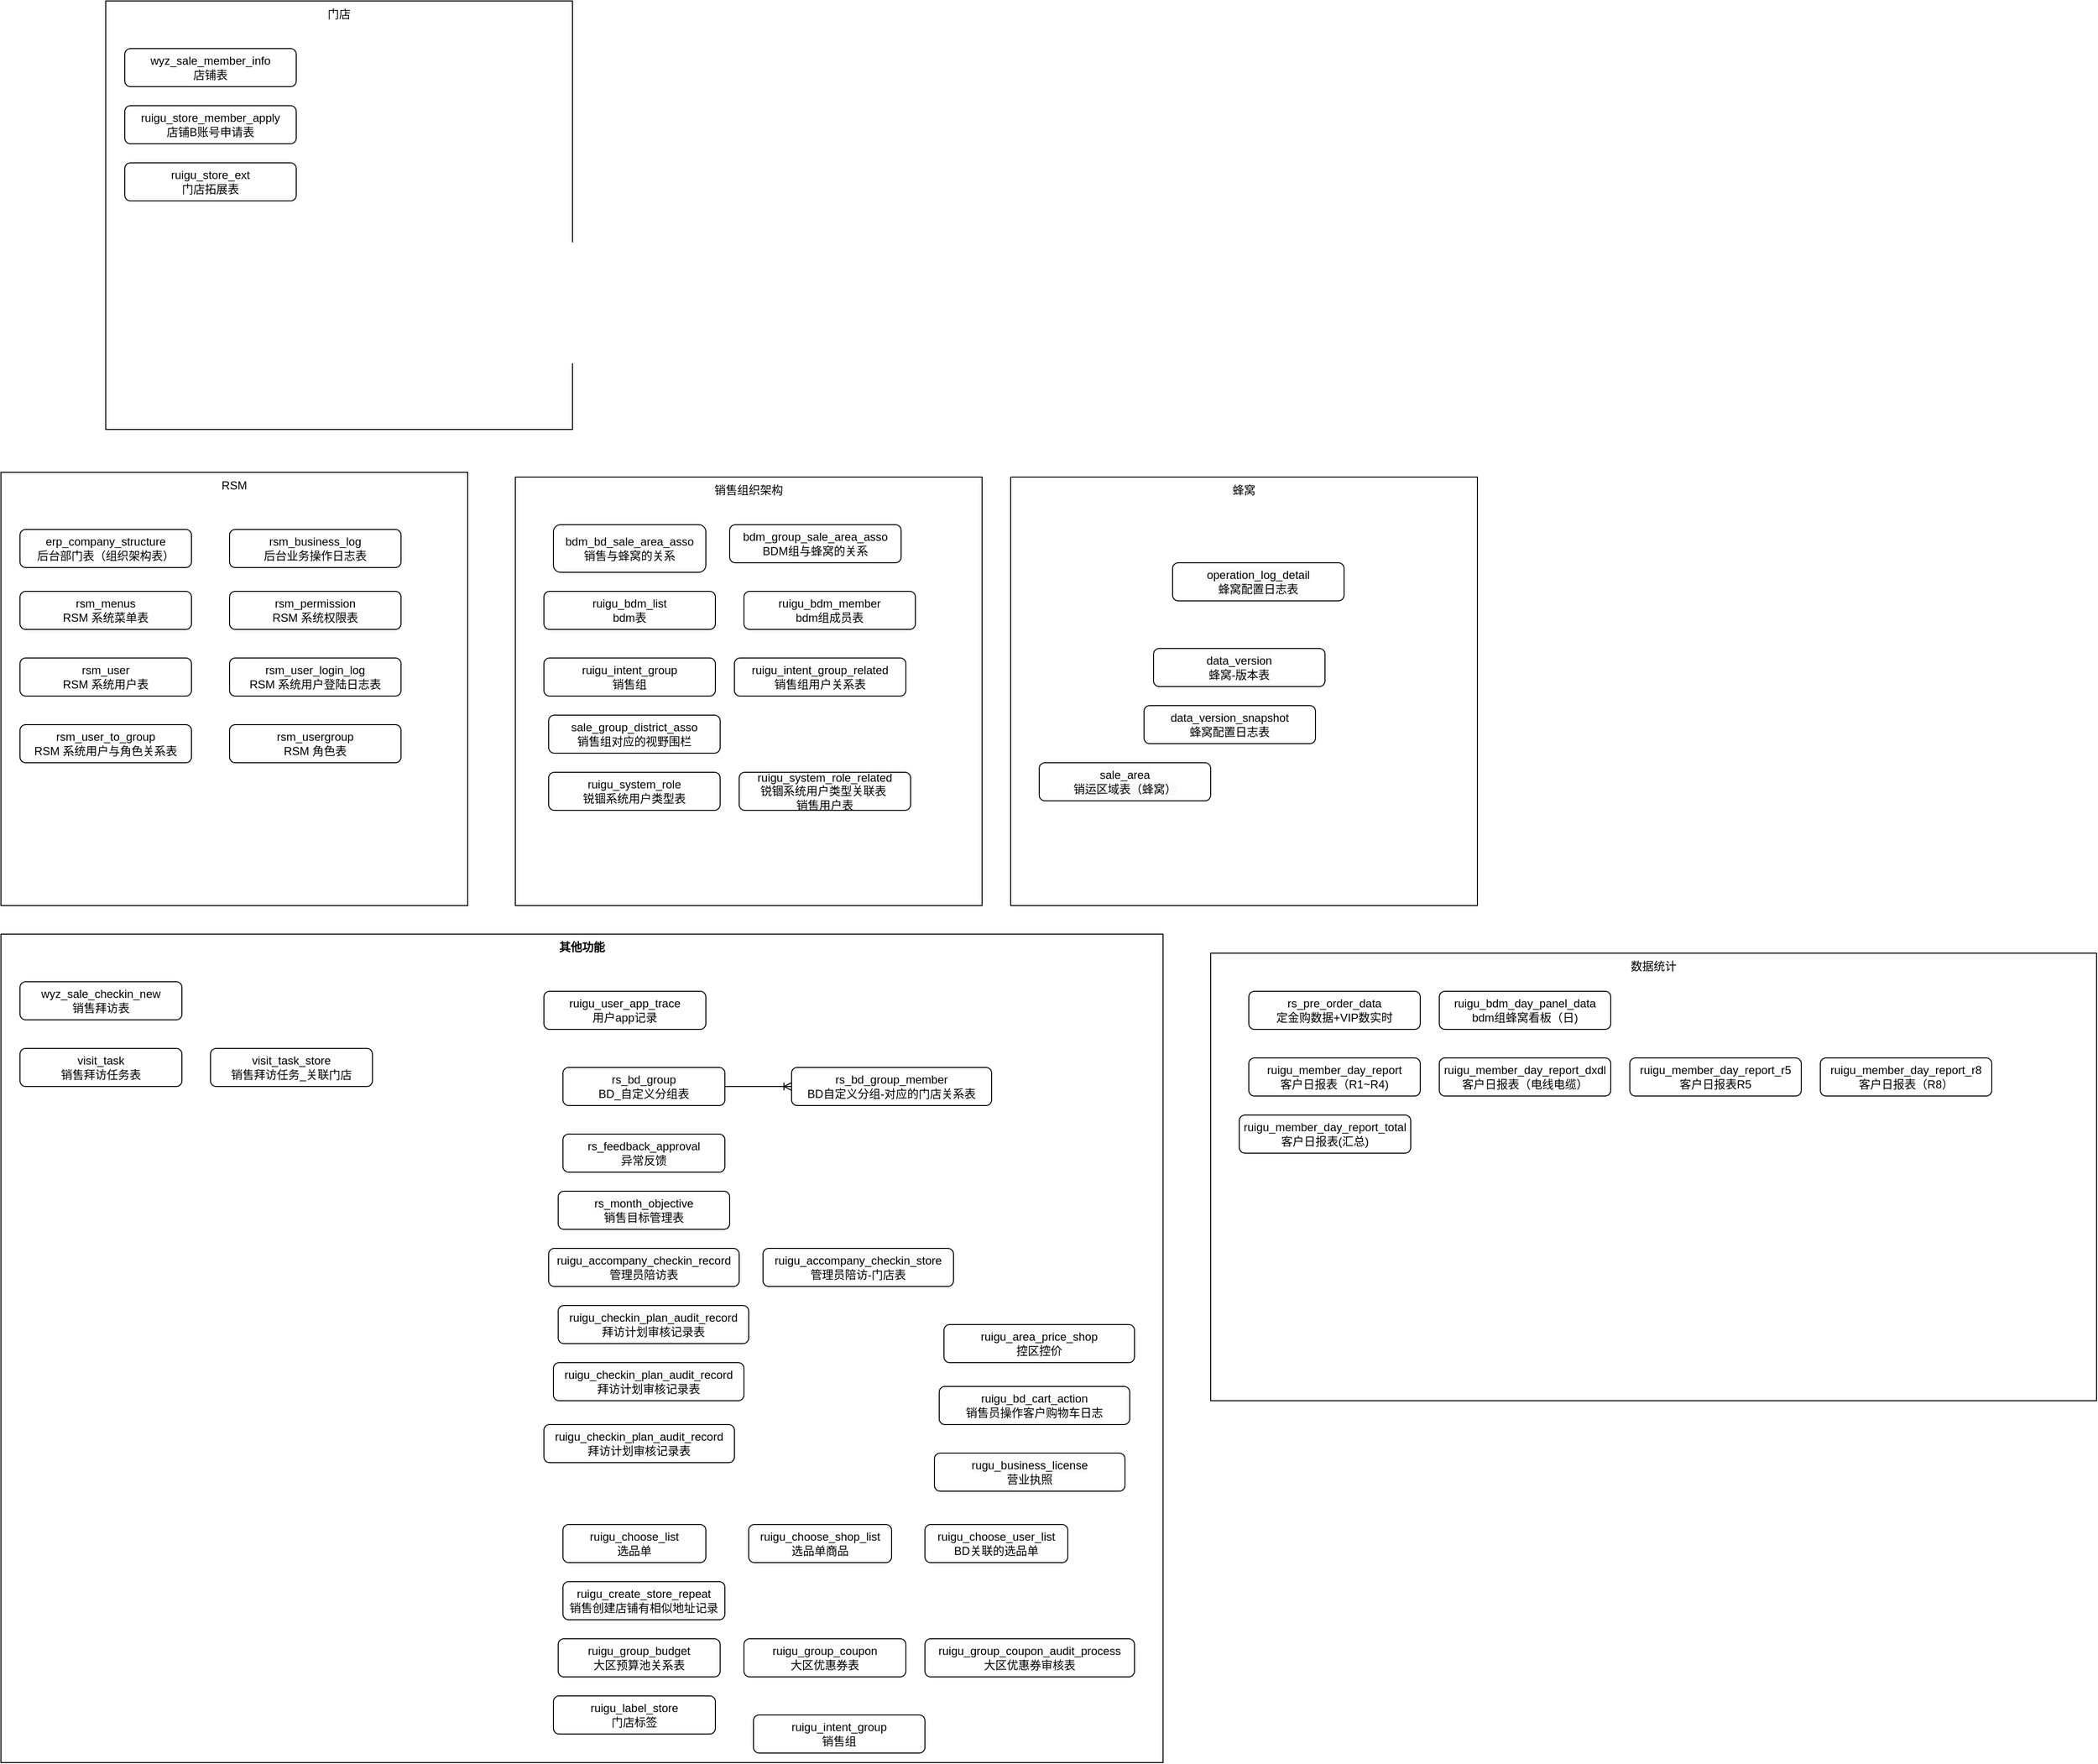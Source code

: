 <mxfile version="24.7.7">
  <diagram id="R2lEEEUBdFMjLlhIrx00" name="Page-1">
    <mxGraphModel dx="1866" dy="2131" grid="1" gridSize="10" guides="1" tooltips="1" connect="1" arrows="1" fold="1" page="1" pageScale="1" pageWidth="850" pageHeight="1100" math="0" shadow="0" extFonts="Permanent Marker^https://fonts.googleapis.com/css?family=Permanent+Marker">
      <root>
        <mxCell id="0" />
        <mxCell id="1" parent="0" />
        <mxCell id="voOGj-463A1Rn_cRMt4_-20" value="RSM" style="rounded=0;whiteSpace=wrap;html=1;verticalAlign=top;" parent="1" vertex="1">
          <mxGeometry x="20" y="-255" width="490" height="455" as="geometry" />
        </mxCell>
        <mxCell id="voOGj-463A1Rn_cRMt4_-18" value="蜂窝" style="rounded=0;whiteSpace=wrap;html=1;verticalAlign=top;" parent="1" vertex="1">
          <mxGeometry x="1080" y="-250" width="490" height="450" as="geometry" />
        </mxCell>
        <mxCell id="voOGj-463A1Rn_cRMt4_-17" value="销售组织架构" style="rounded=0;whiteSpace=wrap;html=1;verticalAlign=top;" parent="1" vertex="1">
          <mxGeometry x="560" y="-250" width="490" height="450" as="geometry" />
        </mxCell>
        <mxCell id="voOGj-463A1Rn_cRMt4_-10" value="其他功能" style="rounded=0;whiteSpace=wrap;html=1;verticalAlign=top;fontStyle=1" parent="1" vertex="1">
          <mxGeometry x="20" y="230" width="1220" height="870" as="geometry" />
        </mxCell>
        <mxCell id="pBtrlKyEKU45YTtjNklL-4" value="bdm_bd_sale_area_asso&lt;br&gt;销售与蜂窝的关系" style="rounded=1;whiteSpace=wrap;html=1;" parent="1" vertex="1">
          <mxGeometry x="600" y="-200" width="160" height="50" as="geometry" />
        </mxCell>
        <mxCell id="pBtrlKyEKU45YTtjNklL-7" value="bdm_group_sale_area_asso&lt;br&gt;BDM组与蜂窝的关系" style="rounded=1;whiteSpace=wrap;html=1;" parent="1" vertex="1">
          <mxGeometry x="785" y="-200" width="180" height="40" as="geometry" />
        </mxCell>
        <mxCell id="pBtrlKyEKU45YTtjNklL-8" value="erp_company_structure&lt;br&gt;后台部门表（组织架构表）" style="rounded=1;whiteSpace=wrap;html=1;" parent="1" vertex="1">
          <mxGeometry x="40" y="-195" width="180" height="40" as="geometry" />
        </mxCell>
        <mxCell id="voOGj-463A1Rn_cRMt4_-2" value="&lt;span style=&quot;color: rgb(0, 0, 0); font-family: Helvetica; font-size: 12px; font-style: normal; font-variant-ligatures: normal; font-variant-caps: normal; font-weight: 400; letter-spacing: normal; orphans: 2; text-align: left; text-indent: 0px; text-transform: none; widows: 2; word-spacing: 0px; -webkit-text-stroke-width: 0px; white-space: normal; background-color: rgb(251, 251, 251); text-decoration-thickness: initial; text-decoration-style: initial; text-decoration-color: initial; display: inline !important; float: none;&quot;&gt;operation_log_detail&lt;br&gt;蜂窝配置日志表&lt;/span&gt;" style="rounded=1;whiteSpace=wrap;html=1;" parent="1" vertex="1">
          <mxGeometry x="1250" y="-160" width="180" height="40" as="geometry" />
        </mxCell>
        <mxCell id="voOGj-463A1Rn_cRMt4_-3" value="&lt;span style=&quot;color: rgb(0, 0, 0); font-family: Helvetica; font-size: 12px; font-style: normal; font-variant-ligatures: normal; font-variant-caps: normal; font-weight: 400; letter-spacing: normal; orphans: 2; text-align: left; text-indent: 0px; text-transform: none; widows: 2; word-spacing: 0px; -webkit-text-stroke-width: 0px; white-space: normal; background-color: rgb(251, 251, 251); text-decoration-thickness: initial; text-decoration-style: initial; text-decoration-color: initial; display: inline !important; float: none;&quot;&gt;data_version&lt;br&gt;蜂窝-版本表&lt;/span&gt;" style="rounded=1;whiteSpace=wrap;html=1;" parent="1" vertex="1">
          <mxGeometry x="1230" y="-70" width="180" height="40" as="geometry" />
        </mxCell>
        <mxCell id="voOGj-463A1Rn_cRMt4_-4" value="&lt;span style=&quot;color: rgb(0, 0, 0); font-family: Helvetica; font-size: 12px; font-style: normal; font-variant-ligatures: normal; font-variant-caps: normal; font-weight: 400; letter-spacing: normal; orphans: 2; text-align: left; text-indent: 0px; text-transform: none; widows: 2; word-spacing: 0px; -webkit-text-stroke-width: 0px; white-space: normal; background-color: rgb(251, 251, 251); text-decoration-thickness: initial; text-decoration-style: initial; text-decoration-color: initial; display: inline !important; float: none;&quot;&gt;data_version_snapshot&lt;br&gt;蜂窝配置日志表&lt;/span&gt;" style="rounded=1;whiteSpace=wrap;html=1;" parent="1" vertex="1">
          <mxGeometry x="1220" y="-10" width="180" height="40" as="geometry" />
        </mxCell>
        <mxCell id="voOGj-463A1Rn_cRMt4_-6" value="rs_bd_group&lt;br&gt;BD_自定义分组表" style="rounded=1;whiteSpace=wrap;html=1;" parent="1" vertex="1">
          <mxGeometry x="610" y="370" width="170" height="40" as="geometry" />
        </mxCell>
        <mxCell id="voOGj-463A1Rn_cRMt4_-7" value="rs_bd_group_member&lt;br&gt;BD自定义分组-对应的门店关系表" style="rounded=1;whiteSpace=wrap;html=1;" parent="1" vertex="1">
          <mxGeometry x="850" y="370" width="210" height="40" as="geometry" />
        </mxCell>
        <mxCell id="voOGj-463A1Rn_cRMt4_-8" value="rs_feedback_approval&lt;br&gt;异常反馈" style="rounded=1;whiteSpace=wrap;html=1;" parent="1" vertex="1">
          <mxGeometry x="610" y="440" width="170" height="40" as="geometry" />
        </mxCell>
        <mxCell id="voOGj-463A1Rn_cRMt4_-12" value="" style="edgeStyle=entityRelationEdgeStyle;fontSize=12;html=1;endArrow=ERoneToMany;rounded=0;entryX=0;entryY=0.5;entryDx=0;entryDy=0;" parent="1" target="voOGj-463A1Rn_cRMt4_-7" edge="1">
          <mxGeometry width="100" height="100" relative="1" as="geometry">
            <mxPoint x="780" y="390" as="sourcePoint" />
            <mxPoint x="880" y="290" as="targetPoint" />
          </mxGeometry>
        </mxCell>
        <mxCell id="voOGj-463A1Rn_cRMt4_-13" value="数据统计" style="rounded=0;whiteSpace=wrap;html=1;verticalAlign=top;" parent="1" vertex="1">
          <mxGeometry x="1290" y="250" width="930" height="470" as="geometry" />
        </mxCell>
        <mxCell id="voOGj-463A1Rn_cRMt4_-16" value="&lt;span style=&quot;color: rgb(0, 0, 0); font-family: Helvetica; font-size: 12px; font-style: normal; font-variant-ligatures: normal; font-variant-caps: normal; font-weight: 400; letter-spacing: normal; orphans: 2; text-align: left; text-indent: 0px; text-transform: none; widows: 2; word-spacing: 0px; -webkit-text-stroke-width: 0px; white-space: normal; background-color: rgb(251, 251, 251); text-decoration-thickness: initial; text-decoration-style: initial; text-decoration-color: initial; display: inline !important; float: none;&quot;&gt;rs_month_objective&lt;br&gt;销售目标管理表&lt;/span&gt;" style="rounded=1;whiteSpace=wrap;html=1;" parent="1" vertex="1">
          <mxGeometry x="605" y="500" width="180" height="40" as="geometry" />
        </mxCell>
        <mxCell id="Gd0TqJua__JsBvtMM09T-1" value="rs_pre_order_data&lt;br&gt;定金购数据+VIP数实时" style="rounded=1;whiteSpace=wrap;html=1;" parent="1" vertex="1">
          <mxGeometry x="1330" y="290" width="180" height="40" as="geometry" />
        </mxCell>
        <mxCell id="Gd0TqJua__JsBvtMM09T-2" value="rsm_business_log&lt;br&gt;后台业务操作日志表" style="rounded=1;whiteSpace=wrap;html=1;" parent="1" vertex="1">
          <mxGeometry x="260" y="-195" width="180" height="40" as="geometry" />
        </mxCell>
        <mxCell id="Gd0TqJua__JsBvtMM09T-3" value="rsm_menus&lt;br&gt;RSM 系统菜单表" style="rounded=1;whiteSpace=wrap;html=1;" parent="1" vertex="1">
          <mxGeometry x="40" y="-130" width="180" height="40" as="geometry" />
        </mxCell>
        <mxCell id="Gd0TqJua__JsBvtMM09T-4" value="rsm_permission&lt;br&gt;RSM 系统权限表" style="rounded=1;whiteSpace=wrap;html=1;" parent="1" vertex="1">
          <mxGeometry x="260" y="-130" width="180" height="40" as="geometry" />
        </mxCell>
        <mxCell id="Gd0TqJua__JsBvtMM09T-5" value="rsm_user&lt;br&gt;RSM 系统用户表" style="rounded=1;whiteSpace=wrap;html=1;" parent="1" vertex="1">
          <mxGeometry x="40" y="-60" width="180" height="40" as="geometry" />
        </mxCell>
        <mxCell id="Gd0TqJua__JsBvtMM09T-6" value="rsm_user_login_log&lt;br&gt;RSM 系统用户登陆日志表" style="rounded=1;whiteSpace=wrap;html=1;" parent="1" vertex="1">
          <mxGeometry x="260" y="-60" width="180" height="40" as="geometry" />
        </mxCell>
        <mxCell id="Gd0TqJua__JsBvtMM09T-7" value="rsm_user_to_group&lt;br&gt;RSM 系统用户与角色关系表" style="rounded=1;whiteSpace=wrap;html=1;" parent="1" vertex="1">
          <mxGeometry x="40" y="10" width="180" height="40" as="geometry" />
        </mxCell>
        <mxCell id="Gd0TqJua__JsBvtMM09T-8" value="rsm_usergroup&lt;br&gt;RSM 角色表" style="rounded=1;whiteSpace=wrap;html=1;" parent="1" vertex="1">
          <mxGeometry x="260" y="10" width="180" height="40" as="geometry" />
        </mxCell>
        <mxCell id="Gd0TqJua__JsBvtMM09T-9" value="&lt;span style=&quot;color: rgb(0, 0, 0); font-family: Helvetica; font-size: 12px; font-style: normal; font-variant-ligatures: normal; font-variant-caps: normal; font-weight: 400; letter-spacing: normal; orphans: 2; text-align: left; text-indent: 0px; text-transform: none; widows: 2; word-spacing: 0px; -webkit-text-stroke-width: 0px; white-space: normal; background-color: rgb(251, 251, 251); text-decoration-thickness: initial; text-decoration-style: initial; text-decoration-color: initial; display: inline !important; float: none;&quot;&gt;ruigu_accompany_checkin_record&lt;br&gt;管理员陪访表&lt;/span&gt;" style="rounded=1;whiteSpace=wrap;html=1;" parent="1" vertex="1">
          <mxGeometry x="595" y="560" width="200" height="40" as="geometry" />
        </mxCell>
        <mxCell id="Gd0TqJua__JsBvtMM09T-10" value="&lt;span style=&quot;color: rgb(0, 0, 0); font-family: Helvetica; font-size: 12px; font-style: normal; font-variant-ligatures: normal; font-variant-caps: normal; font-weight: 400; letter-spacing: normal; orphans: 2; text-align: left; text-indent: 0px; text-transform: none; widows: 2; word-spacing: 0px; -webkit-text-stroke-width: 0px; white-space: normal; background-color: rgb(251, 251, 251); text-decoration-thickness: initial; text-decoration-style: initial; text-decoration-color: initial; display: inline !important; float: none;&quot;&gt;ruigu_accompany_checkin_store&lt;br&gt;管理员陪访-门店表&lt;/span&gt;" style="rounded=1;whiteSpace=wrap;html=1;" parent="1" vertex="1">
          <mxGeometry x="820" y="560" width="200" height="40" as="geometry" />
        </mxCell>
        <mxCell id="Gd0TqJua__JsBvtMM09T-11" value="&lt;span style=&quot;color: rgb(0, 0, 0); font-family: Helvetica; font-size: 12px; font-style: normal; font-variant-ligatures: normal; font-variant-caps: normal; font-weight: 400; letter-spacing: normal; orphans: 2; text-align: left; text-indent: 0px; text-transform: none; widows: 2; word-spacing: 0px; -webkit-text-stroke-width: 0px; white-space: normal; background-color: rgb(251, 251, 251); text-decoration-thickness: initial; text-decoration-style: initial; text-decoration-color: initial; display: inline !important; float: none;&quot;&gt;ruigu_area_price_shop&lt;br&gt;控区控价&lt;/span&gt;" style="rounded=1;whiteSpace=wrap;html=1;" parent="1" vertex="1">
          <mxGeometry x="1010" y="640" width="200" height="40" as="geometry" />
        </mxCell>
        <mxCell id="Gd0TqJua__JsBvtMM09T-16" value="&lt;span style=&quot;color: rgb(0, 0, 0); font-family: Helvetica; font-size: 12px; font-style: normal; font-variant-ligatures: normal; font-variant-caps: normal; font-weight: 400; letter-spacing: normal; orphans: 2; text-align: left; text-indent: 0px; text-transform: none; widows: 2; word-spacing: 0px; -webkit-text-stroke-width: 0px; white-space: normal; background-color: rgb(251, 251, 251); text-decoration-thickness: initial; text-decoration-style: initial; text-decoration-color: initial; display: inline !important; float: none;&quot;&gt;ruigu_bd_cart_action&lt;br&gt;销售员操作客户购物车日志&lt;/span&gt;" style="rounded=1;whiteSpace=wrap;html=1;" parent="1" vertex="1">
          <mxGeometry x="1005" y="705" width="200" height="40" as="geometry" />
        </mxCell>
        <mxCell id="Gd0TqJua__JsBvtMM09T-17" value="ruigu_bdm_day_panel_data&lt;div&gt;bdm组蜂窝看板（日)&lt;br&gt;&lt;/div&gt;" style="rounded=1;whiteSpace=wrap;html=1;" parent="1" vertex="1">
          <mxGeometry x="1530" y="290" width="180" height="40" as="geometry" />
        </mxCell>
        <mxCell id="Gd0TqJua__JsBvtMM09T-18" value="ruigu_bdm_list&lt;br&gt;bdm表" style="rounded=1;whiteSpace=wrap;html=1;" parent="1" vertex="1">
          <mxGeometry x="590" y="-130" width="180" height="40" as="geometry" />
        </mxCell>
        <mxCell id="Gd0TqJua__JsBvtMM09T-19" value="ruigu_bdm_member&lt;br&gt;bdm组成员表" style="rounded=1;whiteSpace=wrap;html=1;" parent="1" vertex="1">
          <mxGeometry x="800" y="-130" width="180" height="40" as="geometry" />
        </mxCell>
        <mxCell id="r76c9Vmj9TOw2Hqpau5v-1" value="&lt;span style=&quot;color: rgb(0, 0, 0); font-family: Helvetica; font-size: 12px; font-style: normal; font-variant-ligatures: normal; font-variant-caps: normal; font-weight: 400; letter-spacing: normal; orphans: 2; text-align: left; text-indent: 0px; text-transform: none; widows: 2; word-spacing: 0px; -webkit-text-stroke-width: 0px; white-space: normal; background-color: rgb(251, 251, 251); text-decoration-thickness: initial; text-decoration-style: initial; text-decoration-color: initial; display: inline !important; float: none;&quot;&gt;rugu_business_license&lt;br&gt;营业执照&lt;/span&gt;" style="rounded=1;whiteSpace=wrap;html=1;" parent="1" vertex="1">
          <mxGeometry x="1000" y="775" width="200" height="40" as="geometry" />
        </mxCell>
        <mxCell id="r76c9Vmj9TOw2Hqpau5v-2" value="&lt;span style=&quot;color: rgb(0, 0, 0); font-family: Helvetica; font-size: 12px; font-style: normal; font-variant-ligatures: normal; font-variant-caps: normal; font-weight: 400; letter-spacing: normal; orphans: 2; text-align: left; text-indent: 0px; text-transform: none; widows: 2; word-spacing: 0px; -webkit-text-stroke-width: 0px; white-space: normal; background-color: rgb(251, 251, 251); text-decoration-thickness: initial; text-decoration-style: initial; text-decoration-color: initial; display: inline !important; float: none;&quot;&gt;ruigu_checkin_plan_audit_record&lt;br&gt;拜访计划审核记录表&lt;/span&gt;" style="rounded=1;whiteSpace=wrap;html=1;" parent="1" vertex="1">
          <mxGeometry x="605" y="620" width="200" height="40" as="geometry" />
        </mxCell>
        <mxCell id="r76c9Vmj9TOw2Hqpau5v-3" value="&lt;span style=&quot;color: rgb(0, 0, 0); font-family: Helvetica; font-size: 12px; font-style: normal; font-variant-ligatures: normal; font-variant-caps: normal; font-weight: 400; letter-spacing: normal; orphans: 2; text-align: left; text-indent: 0px; text-transform: none; widows: 2; word-spacing: 0px; -webkit-text-stroke-width: 0px; white-space: normal; background-color: rgb(251, 251, 251); text-decoration-thickness: initial; text-decoration-style: initial; text-decoration-color: initial; display: inline !important; float: none;&quot;&gt;ruigu_checkin_plan_audit_record&lt;br&gt;拜访计划审核记录表&lt;/span&gt;" style="rounded=1;whiteSpace=wrap;html=1;" parent="1" vertex="1">
          <mxGeometry x="600" y="680" width="200" height="40" as="geometry" />
        </mxCell>
        <mxCell id="r76c9Vmj9TOw2Hqpau5v-4" value="&lt;div style=&quot;&quot;&gt;&lt;span style=&quot;background-color: initial;&quot;&gt;ruigu_choose_list&lt;br&gt;选品单&lt;/span&gt;&lt;/div&gt;" style="rounded=1;whiteSpace=wrap;html=1;align=center;" parent="1" vertex="1">
          <mxGeometry x="610" y="850" width="150" height="40" as="geometry" />
        </mxCell>
        <mxCell id="r76c9Vmj9TOw2Hqpau5v-5" value="&lt;span style=&quot;color: rgb(0, 0, 0); font-family: Helvetica; font-size: 12px; font-style: normal; font-variant-ligatures: normal; font-variant-caps: normal; font-weight: 400; letter-spacing: normal; orphans: 2; text-align: left; text-indent: 0px; text-transform: none; widows: 2; word-spacing: 0px; -webkit-text-stroke-width: 0px; white-space: normal; background-color: rgb(251, 251, 251); text-decoration-thickness: initial; text-decoration-style: initial; text-decoration-color: initial; display: inline !important; float: none;&quot;&gt;ruigu_checkin_plan_audit_record&lt;br&gt;拜访计划审核记录表&lt;/span&gt;" style="rounded=1;whiteSpace=wrap;html=1;" parent="1" vertex="1">
          <mxGeometry x="590" y="745" width="200" height="40" as="geometry" />
        </mxCell>
        <mxCell id="r76c9Vmj9TOw2Hqpau5v-6" value="&lt;div style=&quot;&quot;&gt;&lt;span style=&quot;background-color: initial;&quot;&gt;ruigu_choose_shop_list&lt;br&gt;选品单商品&lt;br&gt;&lt;/span&gt;&lt;/div&gt;" style="rounded=1;whiteSpace=wrap;html=1;align=center;" parent="1" vertex="1">
          <mxGeometry x="805" y="850" width="150" height="40" as="geometry" />
        </mxCell>
        <mxCell id="r76c9Vmj9TOw2Hqpau5v-7" value="&lt;div style=&quot;&quot;&gt;&lt;span style=&quot;background-color: initial;&quot;&gt;ruigu_choose_user_list&lt;br&gt;BD关联的选品单&lt;br&gt;&lt;/span&gt;&lt;/div&gt;" style="rounded=1;whiteSpace=wrap;html=1;align=center;" parent="1" vertex="1">
          <mxGeometry x="990" y="850" width="150" height="40" as="geometry" />
        </mxCell>
        <mxCell id="r76c9Vmj9TOw2Hqpau5v-8" value="&lt;div style=&quot;&quot;&gt;&lt;span style=&quot;background-color: initial;&quot;&gt;ruigu_create_store_repeat&lt;br&gt;销售创建店铺有相似地址记录&lt;br&gt;&lt;/span&gt;&lt;/div&gt;" style="rounded=1;whiteSpace=wrap;html=1;align=center;" parent="1" vertex="1">
          <mxGeometry x="610" y="910" width="170" height="40" as="geometry" />
        </mxCell>
        <mxCell id="r76c9Vmj9TOw2Hqpau5v-9" value="&lt;div style=&quot;&quot;&gt;&lt;span style=&quot;background-color: initial;&quot;&gt;ruigu_group_budget&lt;br&gt;大区预算池关系表&lt;br&gt;&lt;/span&gt;&lt;/div&gt;" style="rounded=1;whiteSpace=wrap;html=1;align=center;" parent="1" vertex="1">
          <mxGeometry x="605" y="970" width="170" height="40" as="geometry" />
        </mxCell>
        <mxCell id="r76c9Vmj9TOw2Hqpau5v-10" value="&lt;div style=&quot;&quot;&gt;&lt;span style=&quot;background-color: initial;&quot;&gt;ruigu_group_coupon&lt;br&gt;大区优惠券表&lt;br&gt;&lt;/span&gt;&lt;/div&gt;" style="rounded=1;whiteSpace=wrap;html=1;align=center;" parent="1" vertex="1">
          <mxGeometry x="800" y="970" width="170" height="40" as="geometry" />
        </mxCell>
        <mxCell id="r76c9Vmj9TOw2Hqpau5v-11" value="&lt;div style=&quot;&quot;&gt;&lt;span style=&quot;background-color: initial;&quot;&gt;ruigu_group_coupon_audit_process&lt;br&gt;大区优惠券审核表&lt;br&gt;&lt;/span&gt;&lt;/div&gt;" style="rounded=1;whiteSpace=wrap;html=1;align=center;" parent="1" vertex="1">
          <mxGeometry x="990" y="970" width="220" height="40" as="geometry" />
        </mxCell>
        <mxCell id="r76c9Vmj9TOw2Hqpau5v-12" value="ruigu_intent_group&lt;br&gt;销售组" style="rounded=1;whiteSpace=wrap;html=1;" parent="1" vertex="1">
          <mxGeometry x="590" y="-60" width="180" height="40" as="geometry" />
        </mxCell>
        <mxCell id="r76c9Vmj9TOw2Hqpau5v-13" value="ruigu_intent_group_related&lt;br&gt;销售组用户关系表" style="rounded=1;whiteSpace=wrap;html=1;" parent="1" vertex="1">
          <mxGeometry x="790" y="-60" width="180" height="40" as="geometry" />
        </mxCell>
        <mxCell id="r76c9Vmj9TOw2Hqpau5v-14" value="&lt;div style=&quot;&quot;&gt;&lt;span style=&quot;background-color: initial;&quot;&gt;ruigu_label_store&lt;br&gt;门店标签&lt;br&gt;&lt;/span&gt;&lt;/div&gt;" style="rounded=1;whiteSpace=wrap;html=1;align=center;" parent="1" vertex="1">
          <mxGeometry x="600" y="1030" width="170" height="40" as="geometry" />
        </mxCell>
        <mxCell id="r76c9Vmj9TOw2Hqpau5v-15" value="ruigu_member_day_report&lt;div&gt;客户日报表（R1~R4)&lt;br&gt;&lt;/div&gt;" style="rounded=1;whiteSpace=wrap;html=1;" parent="1" vertex="1">
          <mxGeometry x="1330" y="360" width="180" height="40" as="geometry" />
        </mxCell>
        <mxCell id="r76c9Vmj9TOw2Hqpau5v-16" value="&lt;div&gt;ruigu_member_day_report_r5 &lt;br&gt;客户日报表R5&lt;br&gt;&lt;/div&gt;" style="rounded=1;whiteSpace=wrap;html=1;" parent="1" vertex="1">
          <mxGeometry x="1730" y="360" width="180" height="40" as="geometry" />
        </mxCell>
        <mxCell id="r76c9Vmj9TOw2Hqpau5v-17" value="&lt;div&gt;ruigu_member_day_report_dxdl 客户日报表（电线电缆）&lt;br&gt;&lt;/div&gt;" style="rounded=1;whiteSpace=wrap;html=1;" parent="1" vertex="1">
          <mxGeometry x="1530" y="360" width="180" height="40" as="geometry" />
        </mxCell>
        <mxCell id="r76c9Vmj9TOw2Hqpau5v-18" value="&lt;div&gt;ruigu_member_day_report_r8 &lt;br&gt;客户日报表（R8）&lt;br&gt;&lt;/div&gt;" style="rounded=1;whiteSpace=wrap;html=1;" parent="1" vertex="1">
          <mxGeometry x="1930" y="360" width="180" height="40" as="geometry" />
        </mxCell>
        <mxCell id="r76c9Vmj9TOw2Hqpau5v-19" value="&lt;div&gt;ruigu_member_day_report_total 客户日报表(汇总)&lt;br&gt;&lt;/div&gt;" style="rounded=1;whiteSpace=wrap;html=1;" parent="1" vertex="1">
          <mxGeometry x="1320" y="420" width="180" height="40" as="geometry" />
        </mxCell>
        <mxCell id="Cs6FQSA_lrqwUWHlXw0X-1" value="门店&lt;div&gt;&lt;br&gt;&lt;/div&gt;&lt;div&gt;&lt;br&gt;&lt;/div&gt;" style="rounded=0;whiteSpace=wrap;html=1;verticalAlign=top;" vertex="1" parent="1">
          <mxGeometry x="130" y="-750" width="490" height="450" as="geometry" />
        </mxCell>
        <mxCell id="Cs6FQSA_lrqwUWHlXw0X-3" value="wyz_sale_member_info&lt;br&gt;店铺表" style="rounded=1;whiteSpace=wrap;html=1;" vertex="1" parent="1">
          <mxGeometry x="150" y="-700" width="180" height="40" as="geometry" />
        </mxCell>
        <mxCell id="Cs6FQSA_lrqwUWHlXw0X-4" value="ruigu_intent_group&lt;br&gt;销售组" style="rounded=1;whiteSpace=wrap;html=1;" vertex="1" parent="1">
          <mxGeometry x="810" y="1050" width="180" height="40" as="geometry" />
        </mxCell>
        <mxCell id="Cs6FQSA_lrqwUWHlXw0X-5" value="wyz_sale_checkin_new&lt;br&gt;销售拜访表" style="rounded=1;whiteSpace=wrap;html=1;" vertex="1" parent="1">
          <mxGeometry x="40" y="280" width="170" height="40" as="geometry" />
        </mxCell>
        <mxCell id="Cs6FQSA_lrqwUWHlXw0X-6" value="visit_task&lt;br&gt;销售拜访任务表" style="rounded=1;whiteSpace=wrap;html=1;" vertex="1" parent="1">
          <mxGeometry x="40" y="350" width="170" height="40" as="geometry" />
        </mxCell>
        <mxCell id="Cs6FQSA_lrqwUWHlXw0X-9" value="visit_task_store&lt;br&gt;销售拜访任务_关联门店" style="rounded=1;whiteSpace=wrap;html=1;" vertex="1" parent="1">
          <mxGeometry x="240" y="350" width="170" height="40" as="geometry" />
        </mxCell>
        <mxCell id="Cs6FQSA_lrqwUWHlXw0X-10" value="sale_group_district_asso&lt;br&gt;销售组对应的视野围栏" style="rounded=1;whiteSpace=wrap;html=1;" vertex="1" parent="1">
          <mxGeometry x="595" width="180" height="40" as="geometry" />
        </mxCell>
        <mxCell id="Cs6FQSA_lrqwUWHlXw0X-11" value="&lt;span style=&quot;orphans: 2; text-align: left; text-indent: 0px; widows: 2; background-color: rgb(251, 251, 251); text-decoration-thickness: initial; text-decoration-style: initial; text-decoration-color: initial; float: none; display: inline !important;&quot;&gt;sale_area&lt;br&gt;销运区域表（蜂窝）&lt;br&gt;&lt;/span&gt;" style="rounded=1;whiteSpace=wrap;html=1;" vertex="1" parent="1">
          <mxGeometry x="1110" y="50" width="180" height="40" as="geometry" />
        </mxCell>
        <mxCell id="Cs6FQSA_lrqwUWHlXw0X-12" value="ruigu_user_app_trace&lt;br&gt;用户app记录" style="rounded=1;whiteSpace=wrap;html=1;" vertex="1" parent="1">
          <mxGeometry x="590" y="290" width="170" height="40" as="geometry" />
        </mxCell>
        <mxCell id="Cs6FQSA_lrqwUWHlXw0X-13" value="ruigu_system_role&lt;br&gt;锐锢系统用户类型表" style="rounded=1;whiteSpace=wrap;html=1;" vertex="1" parent="1">
          <mxGeometry x="595" y="60" width="180" height="40" as="geometry" />
        </mxCell>
        <mxCell id="Cs6FQSA_lrqwUWHlXw0X-14" value="ruigu_system_role_related&lt;br&gt;锐锢系统用户类型关联表&amp;nbsp;&lt;br&gt;销售用户表" style="rounded=1;whiteSpace=wrap;html=1;" vertex="1" parent="1">
          <mxGeometry x="795" y="60" width="180" height="40" as="geometry" />
        </mxCell>
        <mxCell id="Cs6FQSA_lrqwUWHlXw0X-15" value="ruigu_store_member_apply&lt;br&gt;店铺B账号申请表" style="rounded=1;whiteSpace=wrap;html=1;" vertex="1" parent="1">
          <mxGeometry x="150" y="-640" width="180" height="40" as="geometry" />
        </mxCell>
        <mxCell id="Cs6FQSA_lrqwUWHlXw0X-16" value="ruigu_store_ext&lt;br&gt;门店拓展表" style="rounded=1;whiteSpace=wrap;html=1;" vertex="1" parent="1">
          <mxGeometry x="150" y="-580" width="180" height="40" as="geometry" />
        </mxCell>
      </root>
    </mxGraphModel>
  </diagram>
</mxfile>
